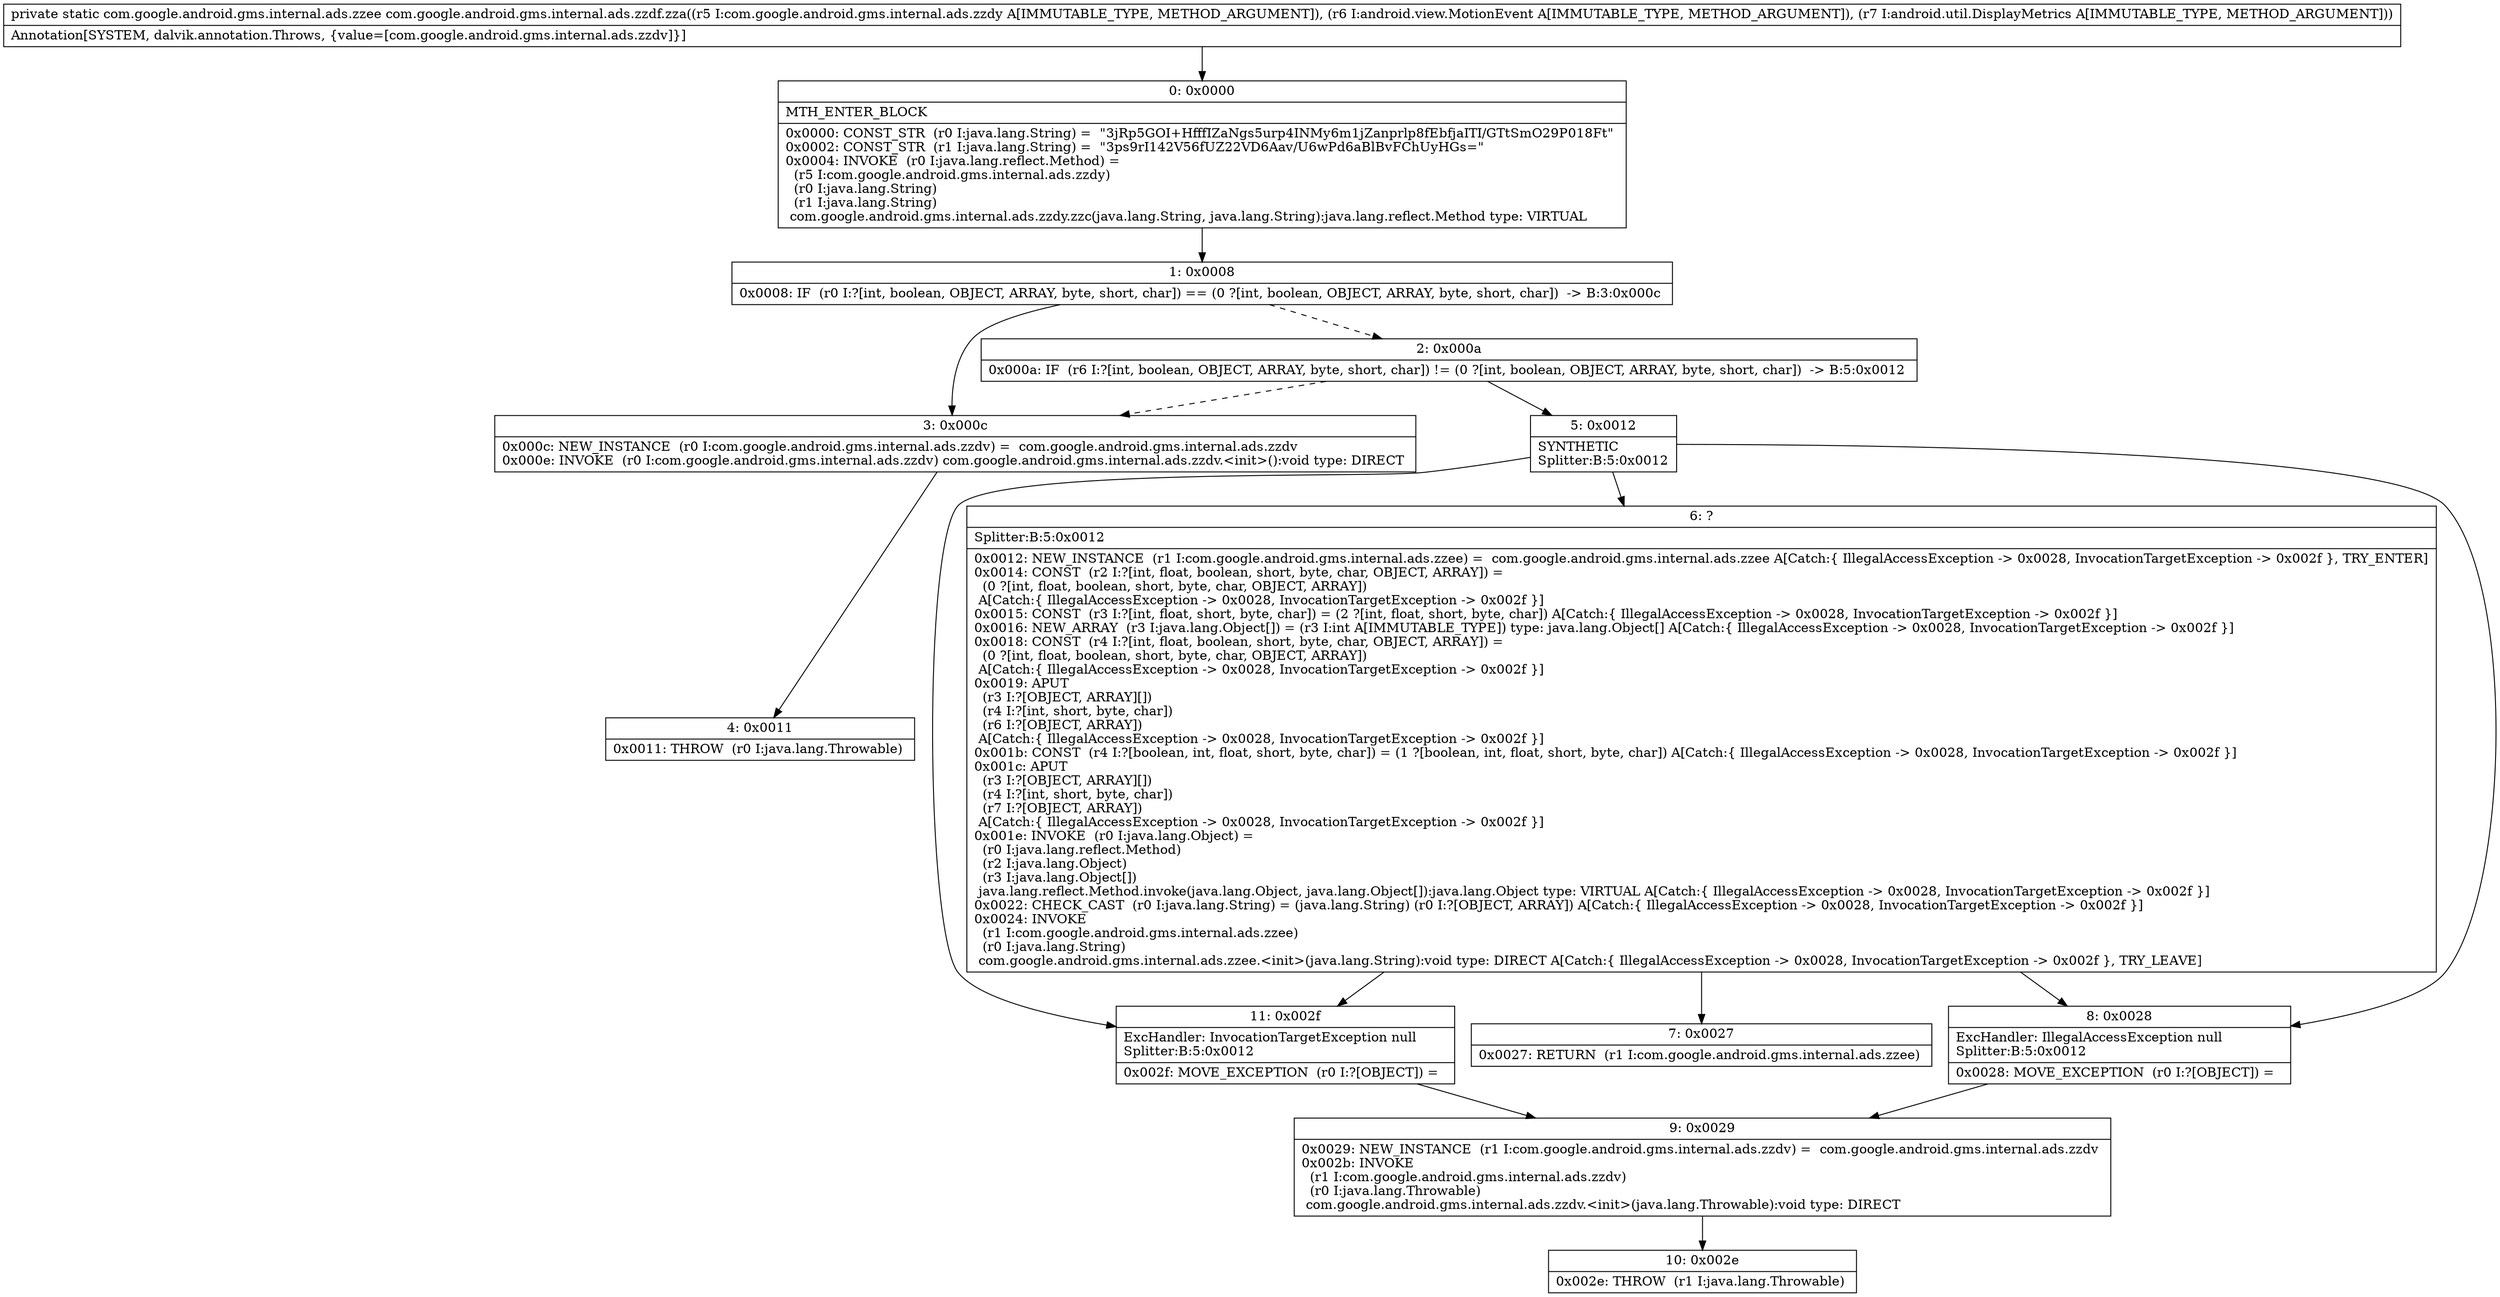 digraph "CFG forcom.google.android.gms.internal.ads.zzdf.zza(Lcom\/google\/android\/gms\/internal\/ads\/zzdy;Landroid\/view\/MotionEvent;Landroid\/util\/DisplayMetrics;)Lcom\/google\/android\/gms\/internal\/ads\/zzee;" {
Node_0 [shape=record,label="{0\:\ 0x0000|MTH_ENTER_BLOCK\l|0x0000: CONST_STR  (r0 I:java.lang.String) =  \"3jRp5GOI+HfffIZaNgs5urp4INMy6m1jZanprlp8fEbfjaITI\/GTtSmO29P018Ft\" \l0x0002: CONST_STR  (r1 I:java.lang.String) =  \"3ps9rI142V56fUZ22VD6Aav\/U6wPd6aBlBvFChUyHGs=\" \l0x0004: INVOKE  (r0 I:java.lang.reflect.Method) = \l  (r5 I:com.google.android.gms.internal.ads.zzdy)\l  (r0 I:java.lang.String)\l  (r1 I:java.lang.String)\l com.google.android.gms.internal.ads.zzdy.zzc(java.lang.String, java.lang.String):java.lang.reflect.Method type: VIRTUAL \l}"];
Node_1 [shape=record,label="{1\:\ 0x0008|0x0008: IF  (r0 I:?[int, boolean, OBJECT, ARRAY, byte, short, char]) == (0 ?[int, boolean, OBJECT, ARRAY, byte, short, char])  \-\> B:3:0x000c \l}"];
Node_2 [shape=record,label="{2\:\ 0x000a|0x000a: IF  (r6 I:?[int, boolean, OBJECT, ARRAY, byte, short, char]) != (0 ?[int, boolean, OBJECT, ARRAY, byte, short, char])  \-\> B:5:0x0012 \l}"];
Node_3 [shape=record,label="{3\:\ 0x000c|0x000c: NEW_INSTANCE  (r0 I:com.google.android.gms.internal.ads.zzdv) =  com.google.android.gms.internal.ads.zzdv \l0x000e: INVOKE  (r0 I:com.google.android.gms.internal.ads.zzdv) com.google.android.gms.internal.ads.zzdv.\<init\>():void type: DIRECT \l}"];
Node_4 [shape=record,label="{4\:\ 0x0011|0x0011: THROW  (r0 I:java.lang.Throwable) \l}"];
Node_5 [shape=record,label="{5\:\ 0x0012|SYNTHETIC\lSplitter:B:5:0x0012\l}"];
Node_6 [shape=record,label="{6\:\ ?|Splitter:B:5:0x0012\l|0x0012: NEW_INSTANCE  (r1 I:com.google.android.gms.internal.ads.zzee) =  com.google.android.gms.internal.ads.zzee A[Catch:\{ IllegalAccessException \-\> 0x0028, InvocationTargetException \-\> 0x002f \}, TRY_ENTER]\l0x0014: CONST  (r2 I:?[int, float, boolean, short, byte, char, OBJECT, ARRAY]) = \l  (0 ?[int, float, boolean, short, byte, char, OBJECT, ARRAY])\l A[Catch:\{ IllegalAccessException \-\> 0x0028, InvocationTargetException \-\> 0x002f \}]\l0x0015: CONST  (r3 I:?[int, float, short, byte, char]) = (2 ?[int, float, short, byte, char]) A[Catch:\{ IllegalAccessException \-\> 0x0028, InvocationTargetException \-\> 0x002f \}]\l0x0016: NEW_ARRAY  (r3 I:java.lang.Object[]) = (r3 I:int A[IMMUTABLE_TYPE]) type: java.lang.Object[] A[Catch:\{ IllegalAccessException \-\> 0x0028, InvocationTargetException \-\> 0x002f \}]\l0x0018: CONST  (r4 I:?[int, float, boolean, short, byte, char, OBJECT, ARRAY]) = \l  (0 ?[int, float, boolean, short, byte, char, OBJECT, ARRAY])\l A[Catch:\{ IllegalAccessException \-\> 0x0028, InvocationTargetException \-\> 0x002f \}]\l0x0019: APUT  \l  (r3 I:?[OBJECT, ARRAY][])\l  (r4 I:?[int, short, byte, char])\l  (r6 I:?[OBJECT, ARRAY])\l A[Catch:\{ IllegalAccessException \-\> 0x0028, InvocationTargetException \-\> 0x002f \}]\l0x001b: CONST  (r4 I:?[boolean, int, float, short, byte, char]) = (1 ?[boolean, int, float, short, byte, char]) A[Catch:\{ IllegalAccessException \-\> 0x0028, InvocationTargetException \-\> 0x002f \}]\l0x001c: APUT  \l  (r3 I:?[OBJECT, ARRAY][])\l  (r4 I:?[int, short, byte, char])\l  (r7 I:?[OBJECT, ARRAY])\l A[Catch:\{ IllegalAccessException \-\> 0x0028, InvocationTargetException \-\> 0x002f \}]\l0x001e: INVOKE  (r0 I:java.lang.Object) = \l  (r0 I:java.lang.reflect.Method)\l  (r2 I:java.lang.Object)\l  (r3 I:java.lang.Object[])\l java.lang.reflect.Method.invoke(java.lang.Object, java.lang.Object[]):java.lang.Object type: VIRTUAL A[Catch:\{ IllegalAccessException \-\> 0x0028, InvocationTargetException \-\> 0x002f \}]\l0x0022: CHECK_CAST  (r0 I:java.lang.String) = (java.lang.String) (r0 I:?[OBJECT, ARRAY]) A[Catch:\{ IllegalAccessException \-\> 0x0028, InvocationTargetException \-\> 0x002f \}]\l0x0024: INVOKE  \l  (r1 I:com.google.android.gms.internal.ads.zzee)\l  (r0 I:java.lang.String)\l com.google.android.gms.internal.ads.zzee.\<init\>(java.lang.String):void type: DIRECT A[Catch:\{ IllegalAccessException \-\> 0x0028, InvocationTargetException \-\> 0x002f \}, TRY_LEAVE]\l}"];
Node_7 [shape=record,label="{7\:\ 0x0027|0x0027: RETURN  (r1 I:com.google.android.gms.internal.ads.zzee) \l}"];
Node_8 [shape=record,label="{8\:\ 0x0028|ExcHandler: IllegalAccessException null\lSplitter:B:5:0x0012\l|0x0028: MOVE_EXCEPTION  (r0 I:?[OBJECT]) =  \l}"];
Node_9 [shape=record,label="{9\:\ 0x0029|0x0029: NEW_INSTANCE  (r1 I:com.google.android.gms.internal.ads.zzdv) =  com.google.android.gms.internal.ads.zzdv \l0x002b: INVOKE  \l  (r1 I:com.google.android.gms.internal.ads.zzdv)\l  (r0 I:java.lang.Throwable)\l com.google.android.gms.internal.ads.zzdv.\<init\>(java.lang.Throwable):void type: DIRECT \l}"];
Node_10 [shape=record,label="{10\:\ 0x002e|0x002e: THROW  (r1 I:java.lang.Throwable) \l}"];
Node_11 [shape=record,label="{11\:\ 0x002f|ExcHandler: InvocationTargetException null\lSplitter:B:5:0x0012\l|0x002f: MOVE_EXCEPTION  (r0 I:?[OBJECT]) =  \l}"];
MethodNode[shape=record,label="{private static com.google.android.gms.internal.ads.zzee com.google.android.gms.internal.ads.zzdf.zza((r5 I:com.google.android.gms.internal.ads.zzdy A[IMMUTABLE_TYPE, METHOD_ARGUMENT]), (r6 I:android.view.MotionEvent A[IMMUTABLE_TYPE, METHOD_ARGUMENT]), (r7 I:android.util.DisplayMetrics A[IMMUTABLE_TYPE, METHOD_ARGUMENT]))  | Annotation[SYSTEM, dalvik.annotation.Throws, \{value=[com.google.android.gms.internal.ads.zzdv]\}]\l}"];
MethodNode -> Node_0;
Node_0 -> Node_1;
Node_1 -> Node_2[style=dashed];
Node_1 -> Node_3;
Node_2 -> Node_3[style=dashed];
Node_2 -> Node_5;
Node_3 -> Node_4;
Node_5 -> Node_6;
Node_5 -> Node_8;
Node_5 -> Node_11;
Node_6 -> Node_7;
Node_6 -> Node_8;
Node_6 -> Node_11;
Node_8 -> Node_9;
Node_9 -> Node_10;
Node_11 -> Node_9;
}

